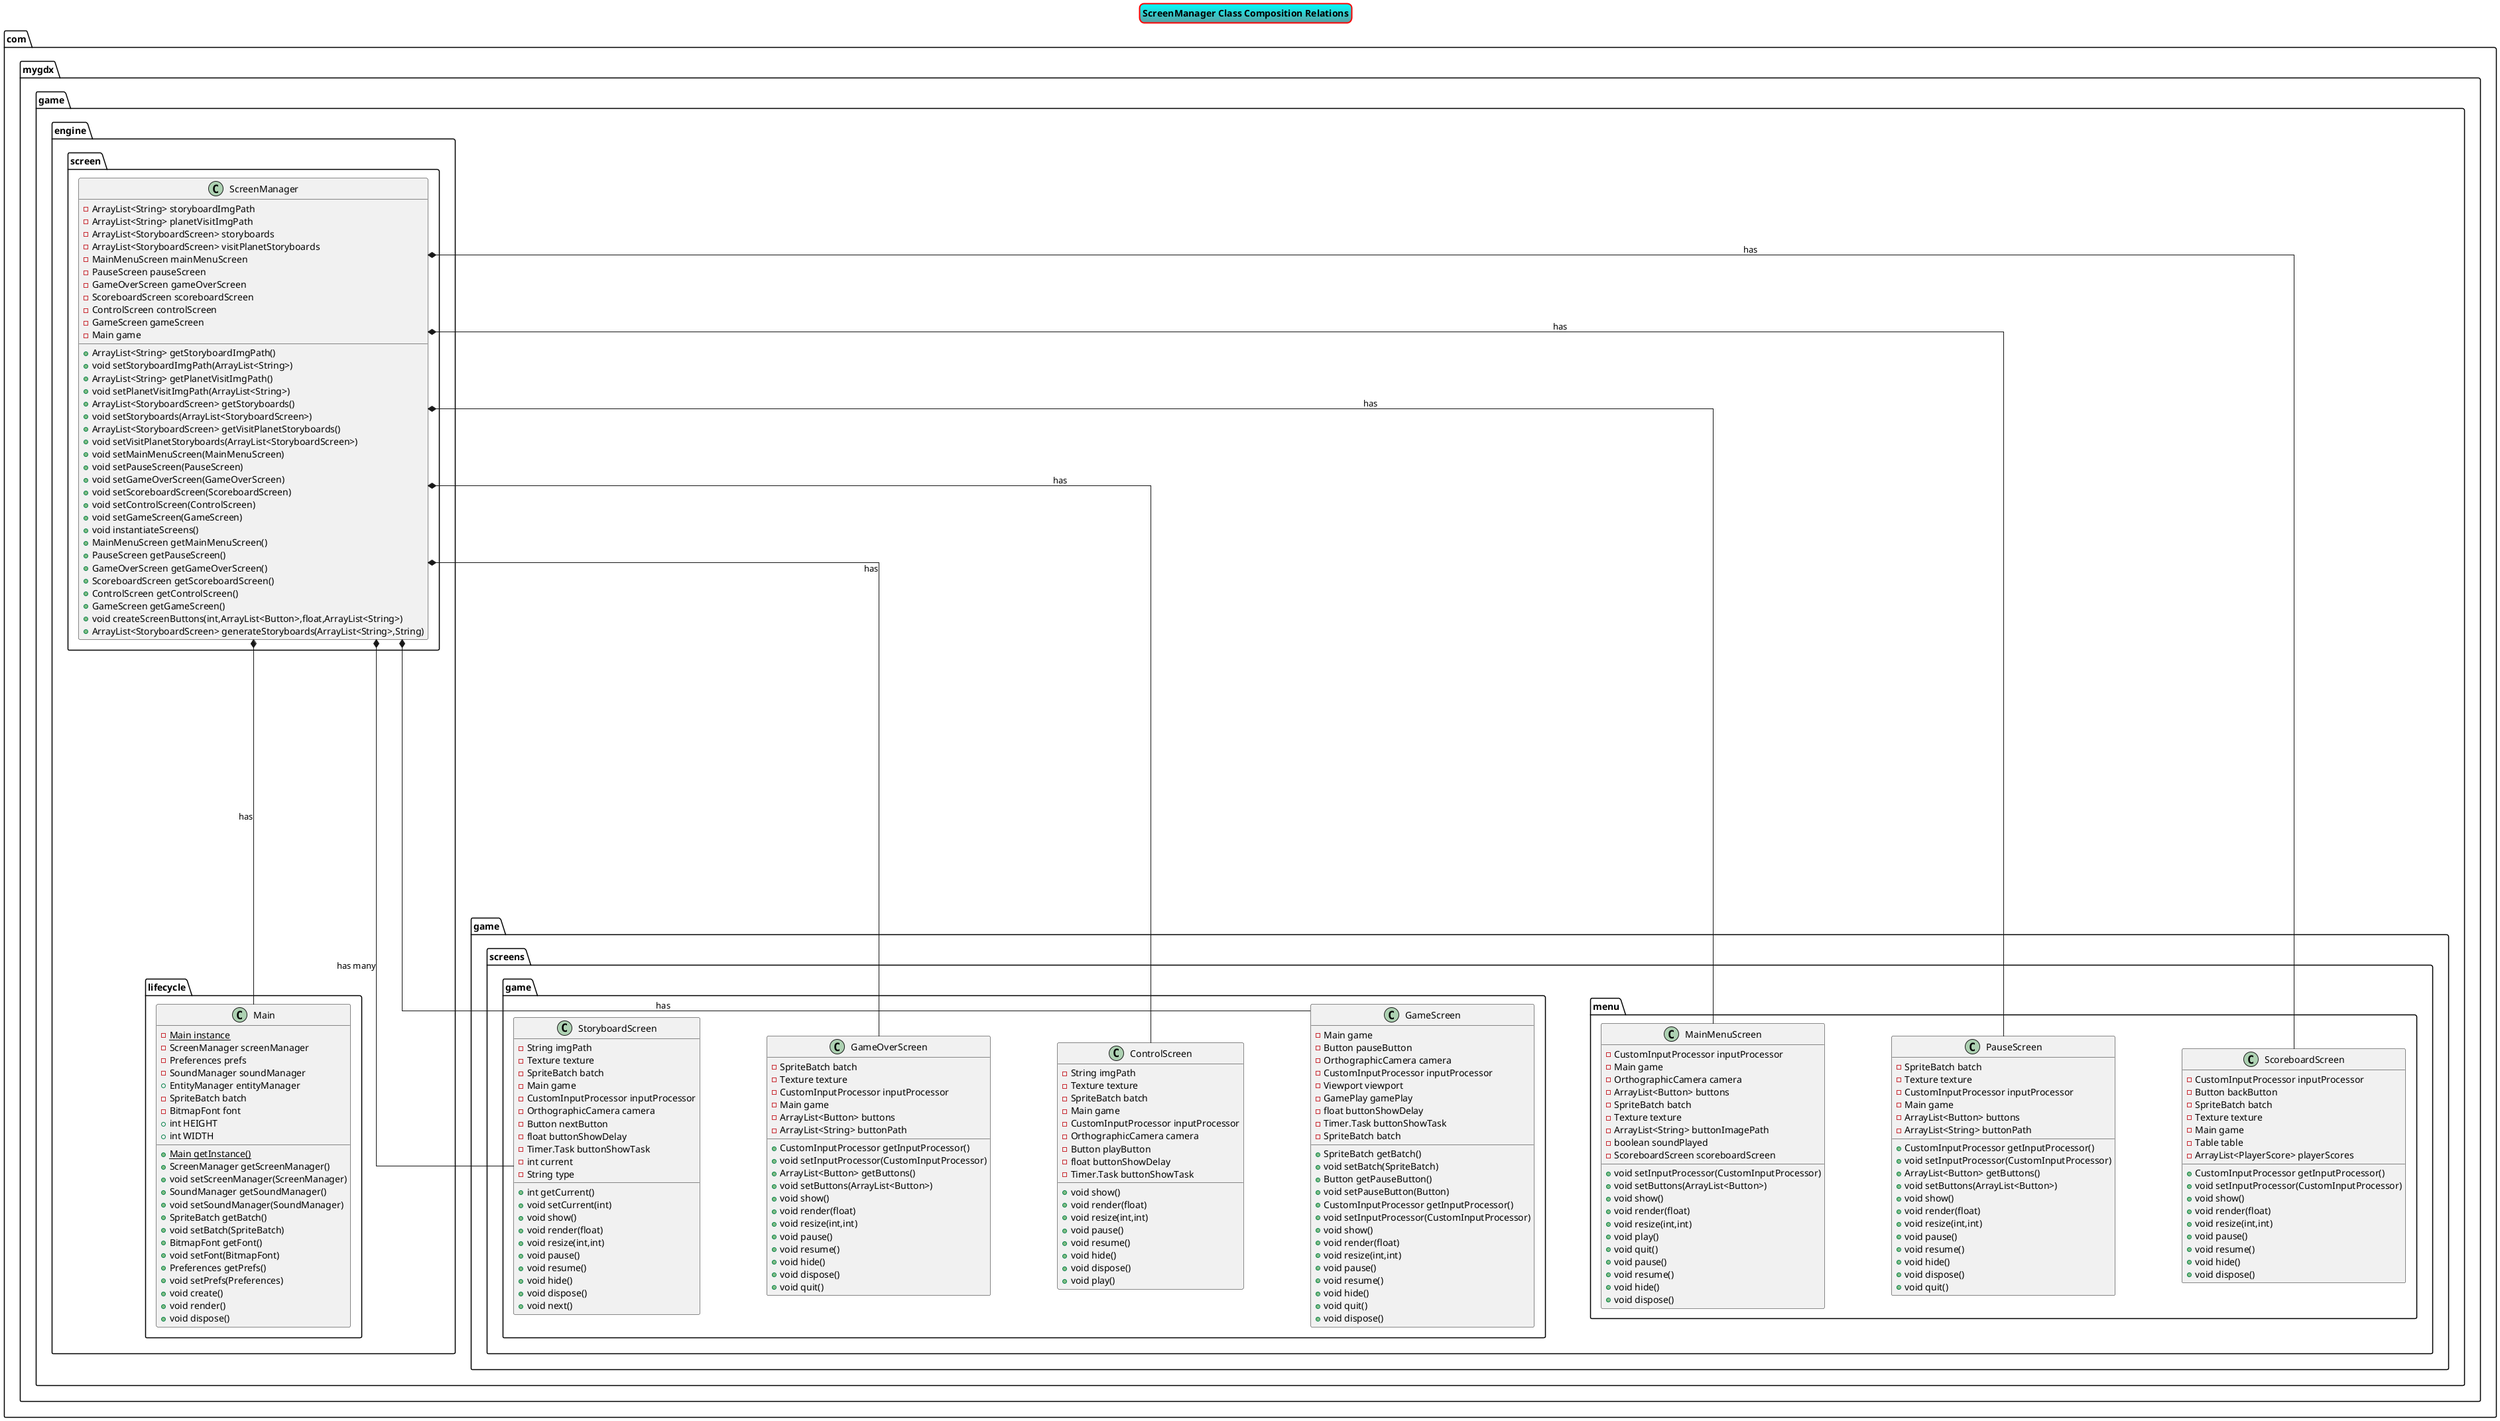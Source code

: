 @startuml
skinparam linetype polyline
skinparam linetype ortho

skinparam nodesep 100
skinparam ranksep 100

skinparam titleBorderRoundCorner 15
skinparam titleBorderThickness 2
skinparam titleBorderColor red
skinparam titleBackgroundColor Aqua-CadetBlue

title ScreenManager Class Composition Relations

class com.mygdx.game.engine.screen.ScreenManager {
- ArrayList<String> storyboardImgPath
- ArrayList<String> planetVisitImgPath
- ArrayList<StoryboardScreen> storyboards
- ArrayList<StoryboardScreen> visitPlanetStoryboards
- MainMenuScreen mainMenuScreen
- PauseScreen pauseScreen
- GameOverScreen gameOverScreen
- ScoreboardScreen scoreboardScreen
- ControlScreen controlScreen
- GameScreen gameScreen
- Main game
+ ArrayList<String> getStoryboardImgPath()
+ void setStoryboardImgPath(ArrayList<String>)
+ ArrayList<String> getPlanetVisitImgPath()
+ void setPlanetVisitImgPath(ArrayList<String>)
+ ArrayList<StoryboardScreen> getStoryboards()
+ void setStoryboards(ArrayList<StoryboardScreen>)
+ ArrayList<StoryboardScreen> getVisitPlanetStoryboards()
+ void setVisitPlanetStoryboards(ArrayList<StoryboardScreen>)
+ void setMainMenuScreen(MainMenuScreen)
+ void setPauseScreen(PauseScreen)
+ void setGameOverScreen(GameOverScreen)
+ void setScoreboardScreen(ScoreboardScreen)
+ void setControlScreen(ControlScreen)
+ void setGameScreen(GameScreen)
+ void instantiateScreens()
+ MainMenuScreen getMainMenuScreen()
+ PauseScreen getPauseScreen()
+ GameOverScreen getGameOverScreen()
+ ScoreboardScreen getScoreboardScreen()
+ ControlScreen getControlScreen()
+ GameScreen getGameScreen()
+ void createScreenButtons(int,ArrayList<Button>,float,ArrayList<String>)
+ ArrayList<StoryboardScreen> generateStoryboards(ArrayList<String>,String)
}

class com.mygdx.game.game.screens.game.StoryboardScreen {
- String imgPath
- Texture texture
- SpriteBatch batch
- Main game
- CustomInputProcessor inputProcessor
- OrthographicCamera camera
- Button nextButton
- float buttonShowDelay
- Timer.Task buttonShowTask
- int current
- String type
+ int getCurrent()
+ void setCurrent(int)
+ void show()
+ void render(float)
+ void resize(int,int)
+ void pause()
+ void resume()
+ void hide()
+ void dispose()
+ void next()
}

class com.mygdx.game.game.screens.menu.MainMenuScreen {
- CustomInputProcessor inputProcessor
- Main game
- OrthographicCamera camera
- ArrayList<Button> buttons
- SpriteBatch batch
- Texture texture
- ArrayList<String> buttonImagePath
- boolean soundPlayed
- ScoreboardScreen scoreboardScreen
+ void setInputProcessor(CustomInputProcessor)
+ void setButtons(ArrayList<Button>)
+ void show()
+ void render(float)
+ void resize(int,int)
+ void play()
+ void quit()
+ void pause()
+ void resume()
+ void hide()
+ void dispose()
}

class com.mygdx.game.game.screens.menu.PauseScreen {
- SpriteBatch batch
- Texture texture
- CustomInputProcessor inputProcessor
- Main game
- ArrayList<Button> buttons
- ArrayList<String> buttonPath
+ CustomInputProcessor getInputProcessor()
+ void setInputProcessor(CustomInputProcessor)
+ ArrayList<Button> getButtons()
+ void setButtons(ArrayList<Button>)
+ void show()
+ void render(float)
+ void resize(int,int)
+ void pause()
+ void resume()
+ void hide()
+ void dispose()
+ void quit()
}

class com.mygdx.game.game.screens.game.GameOverScreen {
- SpriteBatch batch
- Texture texture
- CustomInputProcessor inputProcessor
- Main game
- ArrayList<Button> buttons
- ArrayList<String> buttonPath
+ CustomInputProcessor getInputProcessor()
+ void setInputProcessor(CustomInputProcessor)
+ ArrayList<Button> getButtons()
+ void setButtons(ArrayList<Button>)
+ void show()
+ void render(float)
+ void resize(int,int)
+ void pause()
+ void resume()
+ void hide()
+ void dispose()
+ void quit()
}

class com.mygdx.game.game.screens.menu.ScoreboardScreen {
- CustomInputProcessor inputProcessor
- Button backButton
- SpriteBatch batch
- Texture texture
- Main game
- Table table
- ArrayList<PlayerScore> playerScores
+ CustomInputProcessor getInputProcessor()
+ void setInputProcessor(CustomInputProcessor)
+ void show()
+ void render(float)
+ void resize(int,int)
+ void pause()
+ void resume()
+ void hide()
+ void dispose()
}

class com.mygdx.game.game.screens.game.ControlScreen {
- String imgPath
- Texture texture
- SpriteBatch batch
- Main game
- CustomInputProcessor inputProcessor
- OrthographicCamera camera
- Button playButton
- float buttonShowDelay
- Timer.Task buttonShowTask
+ void show()
+ void render(float)
+ void resize(int,int)
+ void pause()
+ void resume()
+ void hide()
+ void dispose()
+ void play()
}

class com.mygdx.game.game.screens.game.GameScreen {
- Main game
- Button pauseButton
- OrthographicCamera camera
- CustomInputProcessor inputProcessor
- Viewport viewport
- GamePlay gamePlay
- float buttonShowDelay
- Timer.Task buttonShowTask
- SpriteBatch batch
+ SpriteBatch getBatch()
+ void setBatch(SpriteBatch)
+ Button getPauseButton()
+ void setPauseButton(Button)
+ CustomInputProcessor getInputProcessor()
+ void setInputProcessor(CustomInputProcessor)
+ void show()
+ void render(float)
+ void resize(int,int)
+ void pause()
+ void resume()
+ void hide()
+ void quit()
+ void dispose()
}

class com.mygdx.game.engine.lifecycle.Main {
- {static} Main instance
- ScreenManager screenManager
- Preferences prefs
- SoundManager soundManager
+ EntityManager entityManager
- SpriteBatch batch
- BitmapFont font
+ int HEIGHT
+ int WIDTH
+ {static} Main getInstance()
+ ScreenManager getScreenManager()
+ void setScreenManager(ScreenManager)
+ SoundManager getSoundManager()
+ void setSoundManager(SoundManager)
+ SpriteBatch getBatch()
+ void setBatch(SpriteBatch)
+ BitmapFont getFont()
+ void setFont(BitmapFont)
+ Preferences getPrefs()
+ void setPrefs(Preferences)
+ void create()
+ void render()
+ void dispose()
}

com.mygdx.game.engine.screen.ScreenManager *------ com.mygdx.game.game.screens.game.StoryboardScreen :has many
com.mygdx.game.engine.screen.ScreenManager *------ com.mygdx.game.game.screens.menu.MainMenuScreen :has
com.mygdx.game.engine.screen.ScreenManager *------ com.mygdx.game.game.screens.menu.PauseScreen :has
com.mygdx.game.engine.screen.ScreenManager *------ com.mygdx.game.game.screens.game.GameOverScreen :has
com.mygdx.game.engine.screen.ScreenManager *------ com.mygdx.game.game.screens.menu.ScoreboardScreen :has
com.mygdx.game.engine.screen.ScreenManager *------ com.mygdx.game.game.screens.game.ControlScreen :has
com.mygdx.game.engine.screen.ScreenManager *------ com.mygdx.game.game.screens.game.GameScreen :has
com.mygdx.game.engine.screen.ScreenManager *------ com.mygdx.game.engine.lifecycle.Main :has
@enduml